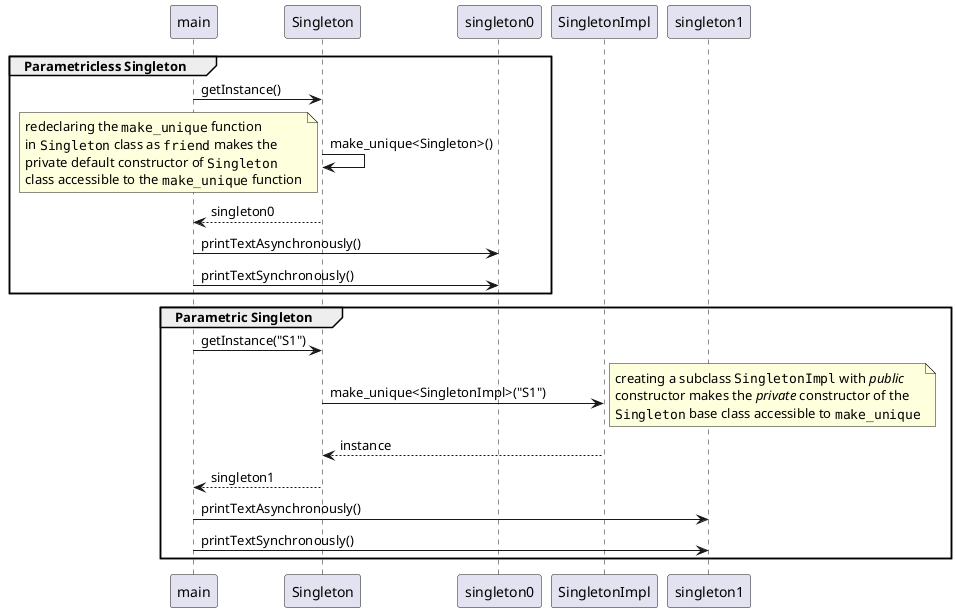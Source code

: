 @startuml
'https://plantuml.com/sequence-diagram

group Parametricless Singleton
main -> Singleton : getInstance()
Singleton -> Singleton : make_unique<Singleton>()
note left
redeclaring the ""make_unique"" function
in ""Singleton"" class as ""friend"" makes the
private default constructor of ""Singleton""
class accessible to the ""make_unique"" function
endnote

Singleton --> main : singleton0
main -> singleton0 : printTextAsynchronously()
main -> singleton0 : printTextSynchronously()
end

group Parametric Singleton
main -> Singleton : getInstance("S1")
Singleton -> SingletonImpl : make_unique<SingletonImpl>("S1")
note right
creating a subclass ""SingletonImpl"" with //public//
constructor makes the //private// constructor of the
""Singleton"" base class accessible to ""make_unique""
endnote

SingletonImpl --> Singleton : instance
Singleton --> main : singleton1
main -> singleton1 : printTextAsynchronously()
main -> singleton1 : printTextSynchronously()
end

@enduml
